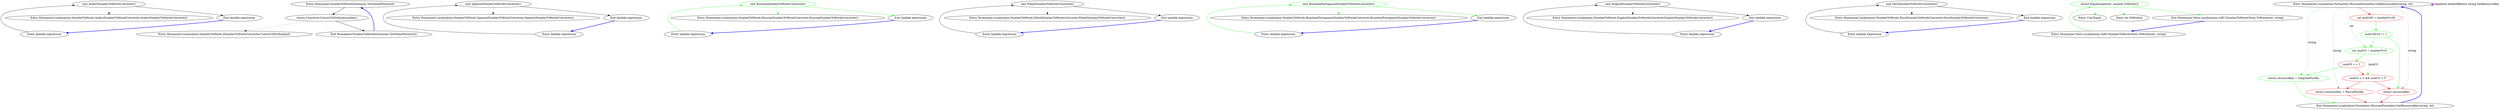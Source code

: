 digraph  {
m1_7 [label="Entry Humanizer.Localisation.NumberToWords.ArabicNumberToWordsConverter.ArabicNumberToWordsConverter()", span="4-4", cluster="Humanizer.Localisation.NumberToWords.ArabicNumberToWordsConverter.ArabicNumberToWordsConverter()", file="NumberToWordsExtension.cs"];
m1_28 [label="Entry Humanizer.NumberToWordsExtension.ToOrdinalWords(int)", span="37-37", cluster="Humanizer.NumberToWordsExtension.ToOrdinalWords(int)", file="NumberToWordsExtension.cs"];
m1_29 [label="return Converter.ConvertToOrdinal(number);", span="39-39", cluster="Humanizer.NumberToWordsExtension.ToOrdinalWords(int)", file="NumberToWordsExtension.cs"];
m1_30 [label="Exit Humanizer.NumberToWordsExtension.ToOrdinalWords(int)", span="37-37", cluster="Humanizer.NumberToWordsExtension.ToOrdinalWords(int)", file="NumberToWordsExtension.cs"];
m1_15 [label="Entry Humanizer.Localisation.NumberToWords.SpanishNumberToWordsConverter.SpanishNumberToWordsConverter()", span="5-5", cluster="Humanizer.Localisation.NumberToWords.SpanishNumberToWordsConverter.SpanishNumberToWordsConverter()", file="NumberToWordsExtension.cs"];
m1_31 [label="Entry Humanizer.Localisation.NumberToWords.INumberToWordsConverter.ConvertToOrdinal(int)", span="19-19", cluster="Humanizer.Localisation.NumberToWords.INumberToWordsConverter.ConvertToOrdinal(int)", file="NumberToWordsExtension.cs"];
m1_27 [label="Entry Humanizer.Localisation.NumberToWords.RussianNumberToWordsConverter.RussianNumberToWordsConverter()", span="4-4", cluster="Humanizer.Localisation.NumberToWords.RussianNumberToWordsConverter.RussianNumberToWordsConverter()", file="NumberToWordsExtension.cs"];
m1_19 [label="Entry Humanizer.Localisation.NumberToWords.PolishNumberToWordsConverter.PolishNumberToWordsConverter()", span="6-6", cluster="Humanizer.Localisation.NumberToWords.PolishNumberToWordsConverter.PolishNumberToWordsConverter()", file="NumberToWordsExtension.cs"];
m1_24 [label="Entry lambda expression", span="20-20", cluster="lambda expression", file="NumberToWordsExtension.cs"];
m1_25 [label="new RussianNumberToWordsConverter()", span="20-20", cluster="lambda expression", file="NumberToWordsExtension.cs", color=green, community=0];
m1_26 [label="Exit lambda expression", span="20-20", cluster="lambda expression", file="NumberToWordsExtension.cs"];
m1_23 [label="Entry Humanizer.Localisation.NumberToWords.BrazilianPortugueseNumberToWordsConverter.BrazilianPortugueseNumberToWordsConverter()", span="5-5", cluster="Humanizer.Localisation.NumberToWords.BrazilianPortugueseNumberToWordsConverter.BrazilianPortugueseNumberToWordsConverter()", file="NumberToWordsExtension.cs"];
m1_3 [label="Entry Humanizer.Localisation.NumberToWords.EnglishNumberToWordsConverter.EnglishNumberToWordsConverter()", span="5-5", cluster="Humanizer.Localisation.NumberToWords.EnglishNumberToWordsConverter.EnglishNumberToWordsConverter()", file="NumberToWordsExtension.cs"];
m1_11 [label="Entry Humanizer.Localisation.NumberToWords.FarsiNumberToWordsConverter.FarsiNumberToWordsConverter()", span="5-5", cluster="Humanizer.Localisation.NumberToWords.FarsiNumberToWordsConverter.FarsiNumberToWordsConverter()", file="NumberToWordsExtension.cs"];
m1_0 [label="Entry lambda expression", span="14-14", cluster="lambda expression", file="NumberToWordsExtension.cs"];
m1_1 [label="new EnglishNumberToWordsConverter()", span="14-14", cluster="lambda expression", file="NumberToWordsExtension.cs"];
m1_2 [label="Exit lambda expression", span="14-14", cluster="lambda expression", file="NumberToWordsExtension.cs"];
m1_4 [label="Entry lambda expression", span="15-15", cluster="lambda expression", file="NumberToWordsExtension.cs"];
m1_5 [label="new ArabicNumberToWordsConverter()", span="15-15", cluster="lambda expression", file="NumberToWordsExtension.cs"];
m1_6 [label="Exit lambda expression", span="15-15", cluster="lambda expression", file="NumberToWordsExtension.cs"];
m1_8 [label="Entry lambda expression", span="16-16", cluster="lambda expression", file="NumberToWordsExtension.cs"];
m1_9 [label="new FarsiNumberToWordsConverter()", span="16-16", cluster="lambda expression", file="NumberToWordsExtension.cs"];
m1_10 [label="Exit lambda expression", span="16-16", cluster="lambda expression", file="NumberToWordsExtension.cs"];
m1_12 [label="Entry lambda expression", span="17-17", cluster="lambda expression", file="NumberToWordsExtension.cs"];
m1_13 [label="new SpanishNumberToWordsConverter()", span="17-17", cluster="lambda expression", file="NumberToWordsExtension.cs"];
m1_14 [label="Exit lambda expression", span="17-17", cluster="lambda expression", file="NumberToWordsExtension.cs"];
m1_16 [label="Entry lambda expression", span="18-18", cluster="lambda expression", file="NumberToWordsExtension.cs"];
m1_17 [label="new PolishNumberToWordsConverter()", span="18-18", cluster="lambda expression", file="NumberToWordsExtension.cs"];
m1_18 [label="Exit lambda expression", span="18-18", cluster="lambda expression", file="NumberToWordsExtension.cs"];
m1_20 [label="Entry lambda expression", span="19-19", cluster="lambda expression", file="NumberToWordsExtension.cs"];
m1_21 [label="new BrazilianPortugueseNumberToWordsConverter()", span="19-19", cluster="lambda expression", color=green, community=0, file="NumberToWordsExtension.cs"];
m1_22 [label="Exit lambda expression", span="19-19", cluster="lambda expression", file="NumberToWordsExtension.cs"];
m2_6 [label="Entry Unk.Equal", span="", cluster="Unk.Equal", file="NumberToWordsTests.cs"];
m2_5 [label="Entry int.ToWords()", span="28-28", cluster="int.ToWords()", file="NumberToWordsTests.cs"];
m2_2 [label="Entry Humanizer.Tests.Localisation.ruRU.NumberToWordsTests.ToWords(int, string)", span="65-65", cluster="Humanizer.Tests.Localisation.ruRU.NumberToWordsTests.ToWords(int, string)", file="NumberToWordsTests.cs"];
m2_3 [label="Assert.Equal(expected, number.ToWords())", span="67-67", cluster="Humanizer.Tests.Localisation.ruRU.NumberToWordsTests.ToWords(int, string)", color=green, community=0, file="NumberToWordsTests.cs"];
m2_4 [label="Exit Humanizer.Tests.Localisation.ruRU.NumberToWordsTests.ToWords(int, string)", span="65-65", cluster="Humanizer.Tests.Localisation.ruRU.NumberToWordsTests.ToWords(int, string)", file="NumberToWordsTests.cs"];
m3_0 [label="Entry Humanizer.Localisation.Formatters.RussianFormatter.GetResourceKey(string, int)", span="7-7", cluster="Humanizer.Localisation.Formatters.RussianFormatter.GetResourceKey(string, int)", file="RussianFormatter.cs"];
m3_1 [label="var mod100 = number%100", span="9-9", cluster="Humanizer.Localisation.Formatters.RussianFormatter.GetResourceKey(string, int)", color=red, community=0, file="RussianFormatter.cs"];
m3_3 [label="var mod10 = number%10", span="12-12", cluster="Humanizer.Localisation.Formatters.RussianFormatter.GetResourceKey(string, int)", color=green, community=0, file="RussianFormatter.cs"];
m3_5 [label="return resourceKey + SingularPostfix;", span="15-15", cluster="Humanizer.Localisation.Formatters.RussianFormatter.GetResourceKey(string, int)", color=green, community=0, file="RussianFormatter.cs"];
m3_7 [label="return resourceKey + PaucalPostfix;", span="18-18", cluster="Humanizer.Localisation.Formatters.RussianFormatter.GetResourceKey(string, int)", color=red, community=0, file="RussianFormatter.cs"];
m3_8 [label="return resourceKey;", span="21-21", cluster="Humanizer.Localisation.Formatters.RussianFormatter.GetResourceKey(string, int)", color=red, community=0, file="RussianFormatter.cs"];
m3_2 [label="mod100/10 != 1", span="10-10", cluster="Humanizer.Localisation.Formatters.RussianFormatter.GetResourceKey(string, int)", color=green, community=0, file="RussianFormatter.cs"];
m3_4 [label="mod10 == 1", span="14-14", cluster="Humanizer.Localisation.Formatters.RussianFormatter.GetResourceKey(string, int)", color=red, community=0, file="RussianFormatter.cs"];
m3_6 [label="mod10 > 1 && mod10 < 5", span="17-17", cluster="Humanizer.Localisation.Formatters.RussianFormatter.GetResourceKey(string, int)", color=red, community=0, file="RussianFormatter.cs"];
m3_9 [label="Exit Humanizer.Localisation.Formatters.RussianFormatter.GetResourceKey(string, int)", span="7-7", cluster="Humanizer.Localisation.Formatters.RussianFormatter.GetResourceKey(string, int)", file="RussianFormatter.cs"];
m1_28 -> m1_29  [key=0, style=solid];
m1_29 -> m1_30  [key=0, style=solid];
m1_29 -> m1_31  [key=2, style=dotted];
m1_30 -> m1_28  [key=0, style=bold, color=blue];
m1_24 -> m1_25  [key=0, style=solid, color=green];
m1_25 -> m1_26  [key=0, style=solid, color=green];
m1_25 -> m1_27  [key=2, style=dotted, color=green];
m1_26 -> m1_24  [key=0, style=bold, color=blue];
m1_0 -> m1_1  [key=0, style=solid];
m1_1 -> m1_2  [key=0, style=solid];
m1_1 -> m1_3  [key=2, style=dotted];
m1_2 -> m1_0  [key=0, style=bold, color=blue];
m1_4 -> m1_5  [key=0, style=solid];
m1_5 -> m1_6  [key=0, style=solid];
m1_5 -> m1_7  [key=2, style=dotted];
m1_6 -> m1_4  [key=0, style=bold, color=blue];
m1_8 -> m1_9  [key=0, style=solid];
m1_9 -> m1_10  [key=0, style=solid];
m1_9 -> m1_11  [key=2, style=dotted];
m1_10 -> m1_8  [key=0, style=bold, color=blue];
m1_12 -> m1_13  [key=0, style=solid];
m1_13 -> m1_14  [key=0, style=solid];
m1_13 -> m1_15  [key=2, style=dotted];
m1_14 -> m1_12  [key=0, style=bold, color=blue];
m1_16 -> m1_17  [key=0, style=solid];
m1_17 -> m1_18  [key=0, style=solid];
m1_17 -> m1_19  [key=2, style=dotted];
m1_18 -> m1_16  [key=0, style=bold, color=blue];
m1_20 -> m1_21  [key=0, style=solid, color=green];
m1_21 -> m1_22  [key=0, style=solid, color=green];
m1_21 -> m1_23  [key=2, style=dotted, color=green];
m1_22 -> m1_20  [key=0, style=bold, color=blue];
m2_2 -> m2_3  [key=0, style=solid, color=green];
m2_3 -> m2_4  [key=0, style=solid, color=green];
m2_3 -> m2_5  [key=2, style=dotted, color=green];
m2_3 -> m2_6  [key=2, style=dotted, color=green];
m2_4 -> m2_2  [key=0, style=bold, color=blue];
m3_0 -> m3_1  [key=0, style=solid, color=red];
m3_0 -> m3_3  [key=1, style=dashed, color=green, label=int];
m3_0 -> m3_5  [key=1, style=dashed, color=green, label=string];
m3_0 -> m3_7  [key=1, style=dashed, color=darkseagreen4, label=string];
m3_0 -> m3_8  [key=1, style=dashed, color=darkseagreen4, label=string];
m3_0 -> m3_0  [key=3, color=darkorchid, style=bold, label="method methodReturn string GetResourceKey"];
m3_1 -> m3_2  [key=0, style=solid, color=green];
m3_3 -> m3_4  [key=0, style=solid, color=green];
m3_3 -> m3_6  [key=1, style=dashed, color=green, label=mod10];
m3_5 -> m3_9  [key=0, style=solid, color=green];
m3_7 -> m3_9  [key=0, style=solid, color=red];
m3_8 -> m3_9  [key=0, style=solid, color=red];
m3_2 -> m3_3  [key=0, style=solid, color=green];
m3_2 -> m3_8  [key=0, style=solid, color=green];
m3_4 -> m3_5  [key=0, style=solid, color=green];
m3_4 -> m3_6  [key=0, style=solid, color=red];
m3_6 -> m3_7  [key=0, style=solid, color=red];
m3_6 -> m3_8  [key=0, style=solid, color=red];
m3_9 -> m3_0  [key=0, style=bold, color=blue];
}
